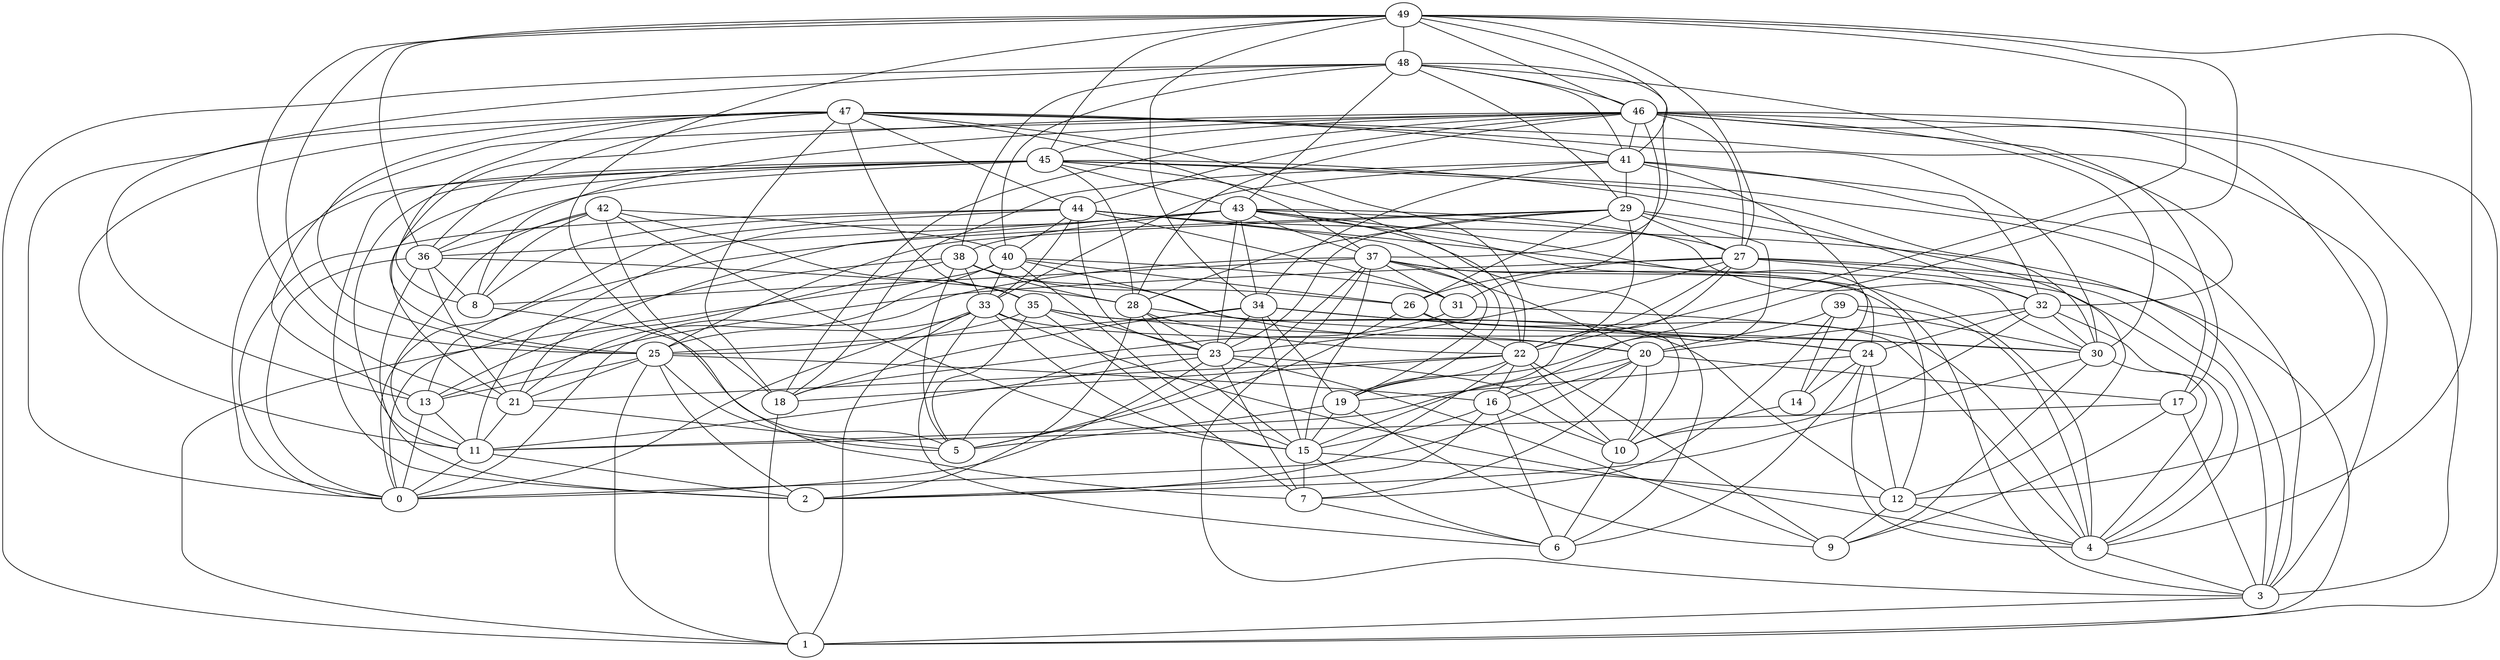 /* Created by igraph 0.7.1 */
graph {
  0 [
    id=0
  ];
  1 [
    id=1
  ];
  2 [
    id=2
  ];
  3 [
    id=3
  ];
  4 [
    id=4
  ];
  5 [
    id=5
  ];
  6 [
    id=6
  ];
  7 [
    id=7
  ];
  8 [
    id=8
  ];
  9 [
    id=9
  ];
  10 [
    id=10
  ];
  11 [
    id=11
  ];
  12 [
    id=12
  ];
  13 [
    id=13
  ];
  14 [
    id=14
  ];
  15 [
    id=15
  ];
  16 [
    id=16
  ];
  17 [
    id=17
  ];
  18 [
    id=18
  ];
  19 [
    id=19
  ];
  20 [
    id=20
  ];
  21 [
    id=21
  ];
  22 [
    id=22
  ];
  23 [
    id=23
  ];
  24 [
    id=24
  ];
  25 [
    id=25
  ];
  26 [
    id=26
  ];
  27 [
    id=27
  ];
  28 [
    id=28
  ];
  29 [
    id=29
  ];
  30 [
    id=30
  ];
  31 [
    id=31
  ];
  32 [
    id=32
  ];
  33 [
    id=33
  ];
  34 [
    id=34
  ];
  35 [
    id=35
  ];
  36 [
    id=36
  ];
  37 [
    id=37
  ];
  38 [
    id=38
  ];
  39 [
    id=39
  ];
  40 [
    id=40
  ];
  41 [
    id=41
  ];
  42 [
    id=42
  ];
  43 [
    id=43
  ];
  44 [
    id=44
  ];
  45 [
    id=45
  ];
  46 [
    id=46
  ];
  47 [
    id=47
  ];
  48 [
    id=48
  ];
  49 [
    id=49
  ];

  3 -- 1;
  4 -- 3;
  7 -- 6;
  8 -- 5;
  10 -- 6;
  11 -- 0;
  11 -- 2;
  12 -- 4;
  12 -- 9;
  13 -- 0;
  13 -- 11;
  14 -- 10;
  15 -- 6;
  15 -- 7;
  15 -- 12;
  16 -- 2;
  16 -- 6;
  16 -- 10;
  16 -- 15;
  17 -- 3;
  17 -- 9;
  17 -- 11;
  18 -- 1;
  19 -- 5;
  19 -- 9;
  19 -- 15;
  20 -- 0;
  20 -- 7;
  20 -- 10;
  20 -- 11;
  20 -- 16;
  20 -- 17;
  21 -- 5;
  21 -- 11;
  22 -- 2;
  22 -- 9;
  22 -- 10;
  22 -- 16;
  22 -- 18;
  22 -- 19;
  22 -- 21;
  23 -- 0;
  23 -- 5;
  23 -- 7;
  23 -- 9;
  23 -- 10;
  23 -- 11;
  24 -- 4;
  24 -- 6;
  24 -- 12;
  24 -- 14;
  24 -- 19;
  25 -- 1;
  25 -- 2;
  25 -- 5;
  25 -- 13;
  25 -- 16;
  25 -- 21;
  26 -- 4;
  26 -- 5;
  26 -- 22;
  27 -- 1;
  27 -- 3;
  27 -- 4;
  27 -- 13;
  27 -- 15;
  27 -- 22;
  27 -- 23;
  27 -- 26;
  28 -- 2;
  28 -- 15;
  28 -- 22;
  28 -- 23;
  28 -- 24;
  29 -- 0;
  29 -- 12;
  29 -- 16;
  29 -- 22;
  29 -- 23;
  29 -- 25;
  29 -- 26;
  29 -- 27;
  29 -- 28;
  30 -- 2;
  30 -- 4;
  30 -- 9;
  31 -- 4;
  31 -- 18;
  32 -- 4;
  32 -- 10;
  32 -- 20;
  32 -- 24;
  32 -- 30;
  33 -- 0;
  33 -- 1;
  33 -- 4;
  33 -- 6;
  33 -- 15;
  33 -- 20;
  33 -- 25;
  34 -- 15;
  34 -- 18;
  34 -- 19;
  34 -- 23;
  34 -- 24;
  34 -- 25;
  34 -- 30;
  35 -- 5;
  35 -- 7;
  35 -- 12;
  35 -- 23;
  35 -- 25;
  35 -- 30;
  36 -- 0;
  36 -- 2;
  36 -- 8;
  36 -- 21;
  36 -- 28;
  37 -- 0;
  37 -- 3;
  37 -- 4;
  37 -- 5;
  37 -- 8;
  37 -- 12;
  37 -- 15;
  37 -- 19;
  37 -- 20;
  37 -- 31;
  38 -- 0;
  38 -- 5;
  38 -- 10;
  38 -- 13;
  38 -- 26;
  38 -- 28;
  38 -- 33;
  39 -- 4;
  39 -- 7;
  39 -- 14;
  39 -- 20;
  39 -- 30;
  40 -- 1;
  40 -- 15;
  40 -- 20;
  40 -- 21;
  40 -- 26;
  40 -- 31;
  40 -- 33;
  41 -- 3;
  41 -- 14;
  41 -- 18;
  41 -- 29;
  41 -- 32;
  41 -- 33;
  41 -- 34;
  42 -- 8;
  42 -- 11;
  42 -- 15;
  42 -- 18;
  42 -- 35;
  42 -- 36;
  42 -- 40;
  43 -- 3;
  43 -- 6;
  43 -- 11;
  43 -- 21;
  43 -- 23;
  43 -- 24;
  43 -- 27;
  43 -- 32;
  43 -- 34;
  43 -- 36;
  43 -- 37;
  43 -- 38;
  44 -- 0;
  44 -- 3;
  44 -- 8;
  44 -- 13;
  44 -- 19;
  44 -- 23;
  44 -- 30;
  44 -- 31;
  44 -- 33;
  44 -- 40;
  45 -- 0;
  45 -- 2;
  45 -- 11;
  45 -- 17;
  45 -- 21;
  45 -- 22;
  45 -- 28;
  45 -- 30;
  45 -- 32;
  45 -- 36;
  45 -- 43;
  46 -- 1;
  46 -- 3;
  46 -- 8;
  46 -- 12;
  46 -- 13;
  46 -- 17;
  46 -- 18;
  46 -- 25;
  46 -- 27;
  46 -- 28;
  46 -- 30;
  46 -- 31;
  46 -- 41;
  46 -- 44;
  46 -- 45;
  47 -- 0;
  47 -- 3;
  47 -- 8;
  47 -- 11;
  47 -- 18;
  47 -- 22;
  47 -- 25;
  47 -- 30;
  47 -- 35;
  47 -- 36;
  47 -- 37;
  47 -- 41;
  47 -- 44;
  48 -- 1;
  48 -- 13;
  48 -- 29;
  48 -- 32;
  48 -- 37;
  48 -- 38;
  48 -- 40;
  48 -- 41;
  48 -- 43;
  48 -- 46;
  49 -- 4;
  49 -- 7;
  49 -- 19;
  49 -- 21;
  49 -- 22;
  49 -- 25;
  49 -- 27;
  49 -- 34;
  49 -- 36;
  49 -- 41;
  49 -- 45;
  49 -- 46;
  49 -- 48;
}
